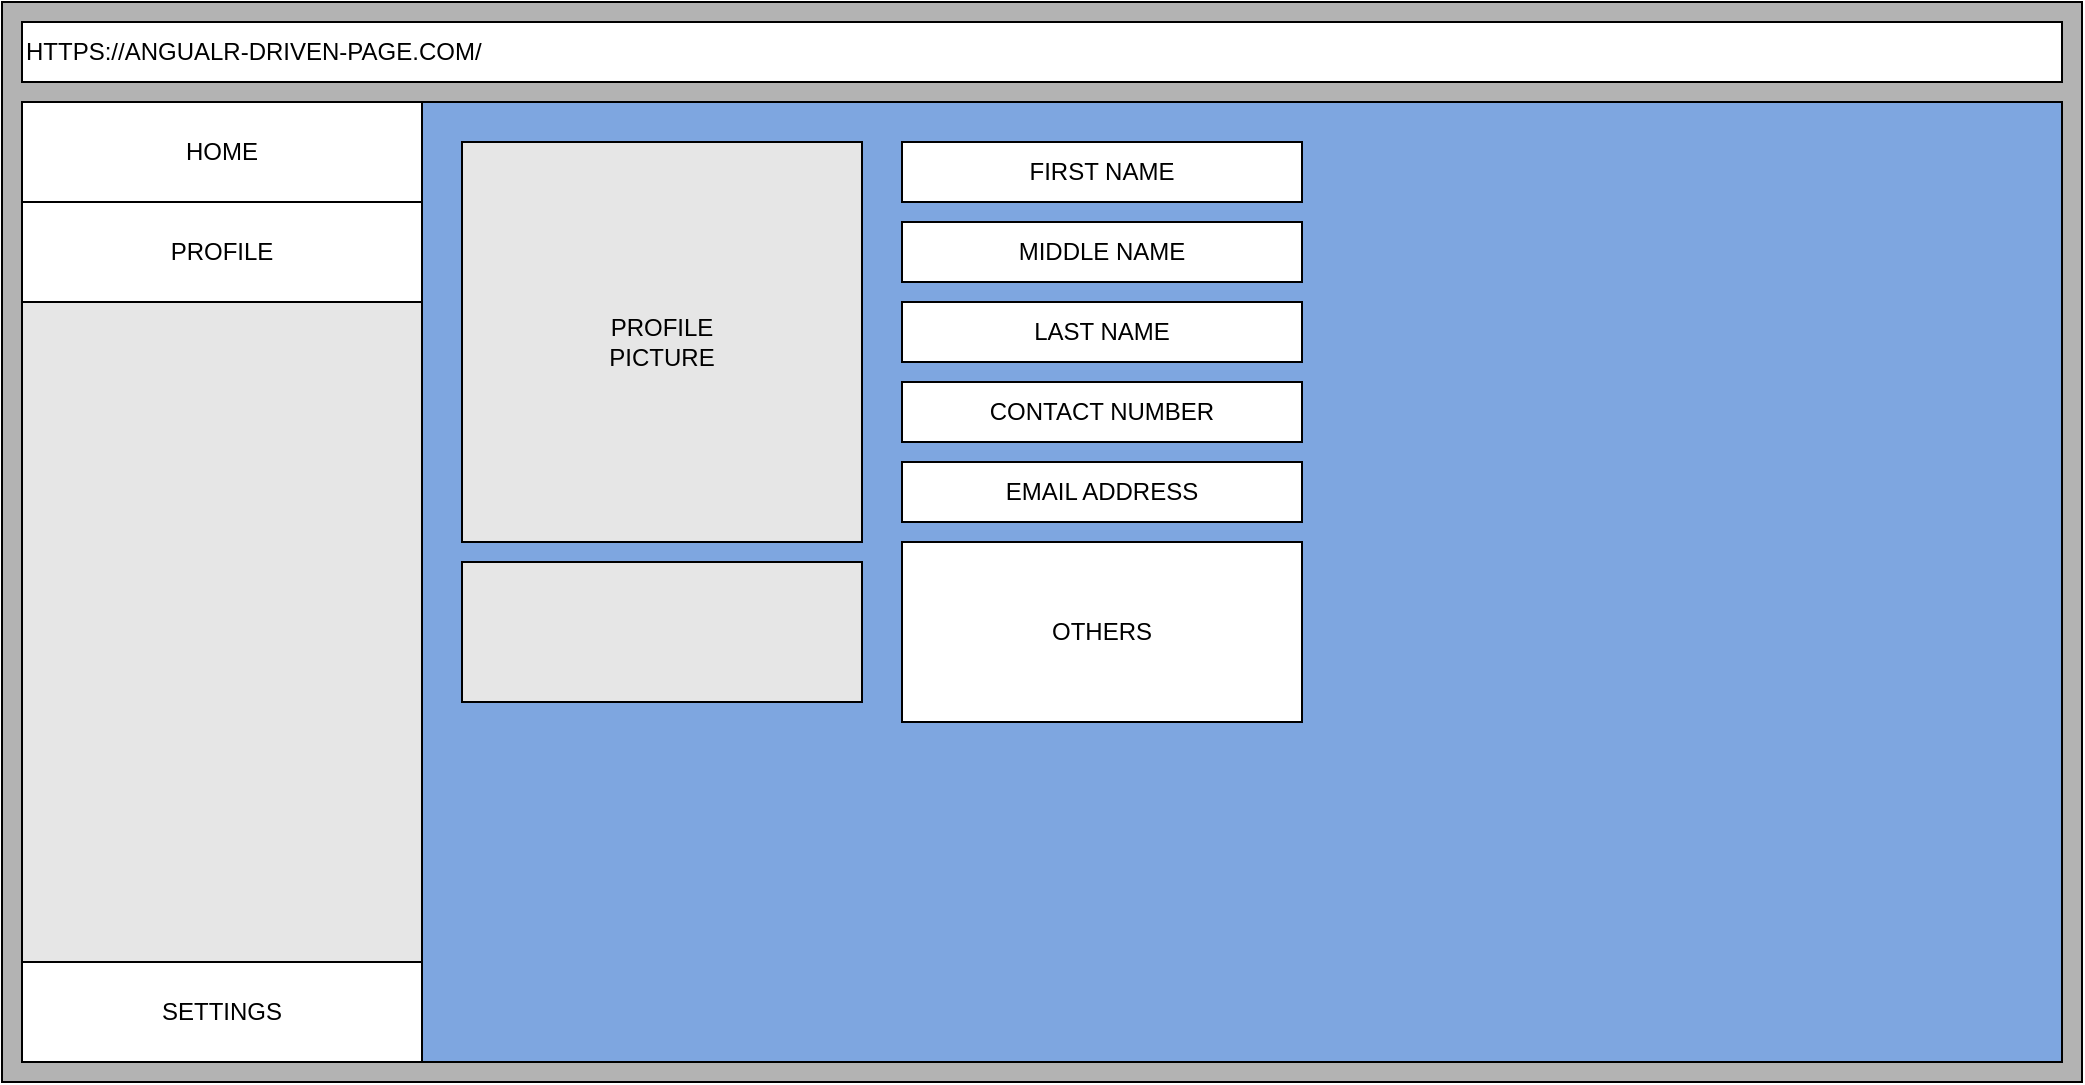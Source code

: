 <mxfile version="20.8.5" type="device"><diagram name="Page-1" id="03018318-947c-dd8e-b7a3-06fadd420f32"><mxGraphModel dx="1259" dy="714" grid="1" gridSize="10" guides="1" tooltips="1" connect="1" arrows="1" fold="1" page="1" pageScale="1" pageWidth="1100" pageHeight="850" background="none" math="0" shadow="0"><root><mxCell id="0"/><mxCell id="1" parent="0"/><mxCell id="1bzeQbztOHX1irDCzWnz-1" value="" style="rounded=0;whiteSpace=wrap;html=1;fillColor=#B3B3B3;" vertex="1" parent="1"><mxGeometry x="30" y="30" width="1040" height="540" as="geometry"/></mxCell><mxCell id="1bzeQbztOHX1irDCzWnz-2" value="HTTPS://ANGUALR-DRIVEN-PAGE.COM/" style="rounded=0;whiteSpace=wrap;html=1;align=left;" vertex="1" parent="1"><mxGeometry x="40" y="40" width="1020" height="30" as="geometry"/></mxCell><mxCell id="1bzeQbztOHX1irDCzWnz-3" value="" style="rounded=0;whiteSpace=wrap;html=1;fillColor=#7EA6E0;" vertex="1" parent="1"><mxGeometry x="40" y="80" width="1020" height="480" as="geometry"/></mxCell><mxCell id="1bzeQbztOHX1irDCzWnz-4" value="" style="rounded=0;whiteSpace=wrap;html=1;fillColor=#E6E6E6;" vertex="1" parent="1"><mxGeometry x="40" y="80" width="200" height="480" as="geometry"/></mxCell><mxCell id="1bzeQbztOHX1irDCzWnz-5" value="HOME" style="rounded=0;whiteSpace=wrap;html=1;" vertex="1" parent="1"><mxGeometry x="40" y="80" width="200" height="50" as="geometry"/></mxCell><mxCell id="1bzeQbztOHX1irDCzWnz-6" value="PROFILE" style="rounded=0;whiteSpace=wrap;html=1;" vertex="1" parent="1"><mxGeometry x="40" y="130" width="200" height="50" as="geometry"/></mxCell><mxCell id="1bzeQbztOHX1irDCzWnz-7" value="SETTINGS" style="rounded=0;whiteSpace=wrap;html=1;" vertex="1" parent="1"><mxGeometry x="40" y="510" width="200" height="50" as="geometry"/></mxCell><mxCell id="1bzeQbztOHX1irDCzWnz-11" value="PROFILE&lt;br&gt;PICTURE" style="rounded=0;whiteSpace=wrap;html=1;fillColor=#E6E6E6;" vertex="1" parent="1"><mxGeometry x="260" y="100" width="200" height="200" as="geometry"/></mxCell><mxCell id="1bzeQbztOHX1irDCzWnz-13" value="FIRST NAME" style="rounded=0;whiteSpace=wrap;html=1;fillColor=#FFFFFF;" vertex="1" parent="1"><mxGeometry x="480" y="100" width="200" height="30" as="geometry"/></mxCell><mxCell id="1bzeQbztOHX1irDCzWnz-14" value="MIDDLE NAME" style="rounded=0;whiteSpace=wrap;html=1;fillColor=#FFFFFF;" vertex="1" parent="1"><mxGeometry x="480" y="140" width="200" height="30" as="geometry"/></mxCell><mxCell id="1bzeQbztOHX1irDCzWnz-15" value="LAST NAME" style="rounded=0;whiteSpace=wrap;html=1;fillColor=#FFFFFF;" vertex="1" parent="1"><mxGeometry x="480" y="180" width="200" height="30" as="geometry"/></mxCell><mxCell id="1bzeQbztOHX1irDCzWnz-16" value="CONTACT NUMBER" style="rounded=0;whiteSpace=wrap;html=1;fillColor=#FFFFFF;" vertex="1" parent="1"><mxGeometry x="480" y="220" width="200" height="30" as="geometry"/></mxCell><mxCell id="1bzeQbztOHX1irDCzWnz-17" value="EMAIL ADDRESS" style="rounded=0;whiteSpace=wrap;html=1;fillColor=#FFFFFF;" vertex="1" parent="1"><mxGeometry x="480" y="260" width="200" height="30" as="geometry"/></mxCell><mxCell id="1bzeQbztOHX1irDCzWnz-18" value="OTHERS" style="rounded=0;whiteSpace=wrap;html=1;fillColor=#FFFFFF;" vertex="1" parent="1"><mxGeometry x="480" y="300" width="200" height="90" as="geometry"/></mxCell><mxCell id="1bzeQbztOHX1irDCzWnz-19" value="" style="rounded=0;whiteSpace=wrap;html=1;fillColor=#E6E6E6;" vertex="1" parent="1"><mxGeometry x="260" y="310" width="200" height="70" as="geometry"/></mxCell></root></mxGraphModel></diagram></mxfile>